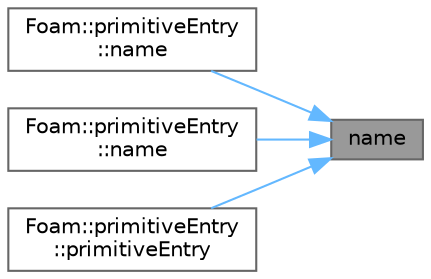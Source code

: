 digraph "name"
{
 // LATEX_PDF_SIZE
  bgcolor="transparent";
  edge [fontname=Helvetica,fontsize=10,labelfontname=Helvetica,labelfontsize=10];
  node [fontname=Helvetica,fontsize=10,shape=box,height=0.2,width=0.4];
  rankdir="RL";
  Node1 [id="Node000001",label="name",height=0.2,width=0.4,color="gray40", fillcolor="grey60", style="filled", fontcolor="black",tooltip=" "];
  Node1 -> Node2 [id="edge1_Node000001_Node000002",dir="back",color="steelblue1",style="solid",tooltip=" "];
  Node2 [id="Node000002",label="Foam::primitiveEntry\l::name",height=0.2,width=0.4,color="grey40", fillcolor="white", style="filled",URL="$classFoam_1_1primitiveEntry.html#a129195297782d5e29a4cbb3b765bdc41",tooltip=" "];
  Node1 -> Node3 [id="edge2_Node000001_Node000003",dir="back",color="steelblue1",style="solid",tooltip=" "];
  Node3 [id="Node000003",label="Foam::primitiveEntry\l::name",height=0.2,width=0.4,color="grey40", fillcolor="white", style="filled",URL="$classFoam_1_1primitiveEntry.html#a48d778ecaf612e9ac27dd0440302cc38",tooltip=" "];
  Node1 -> Node4 [id="edge3_Node000001_Node000004",dir="back",color="steelblue1",style="solid",tooltip=" "];
  Node4 [id="Node000004",label="Foam::primitiveEntry\l::primitiveEntry",height=0.2,width=0.4,color="grey40", fillcolor="white", style="filled",URL="$classFoam_1_1primitiveEntry.html#ab296581095d92c0156100a001487e304",tooltip=" "];
}
